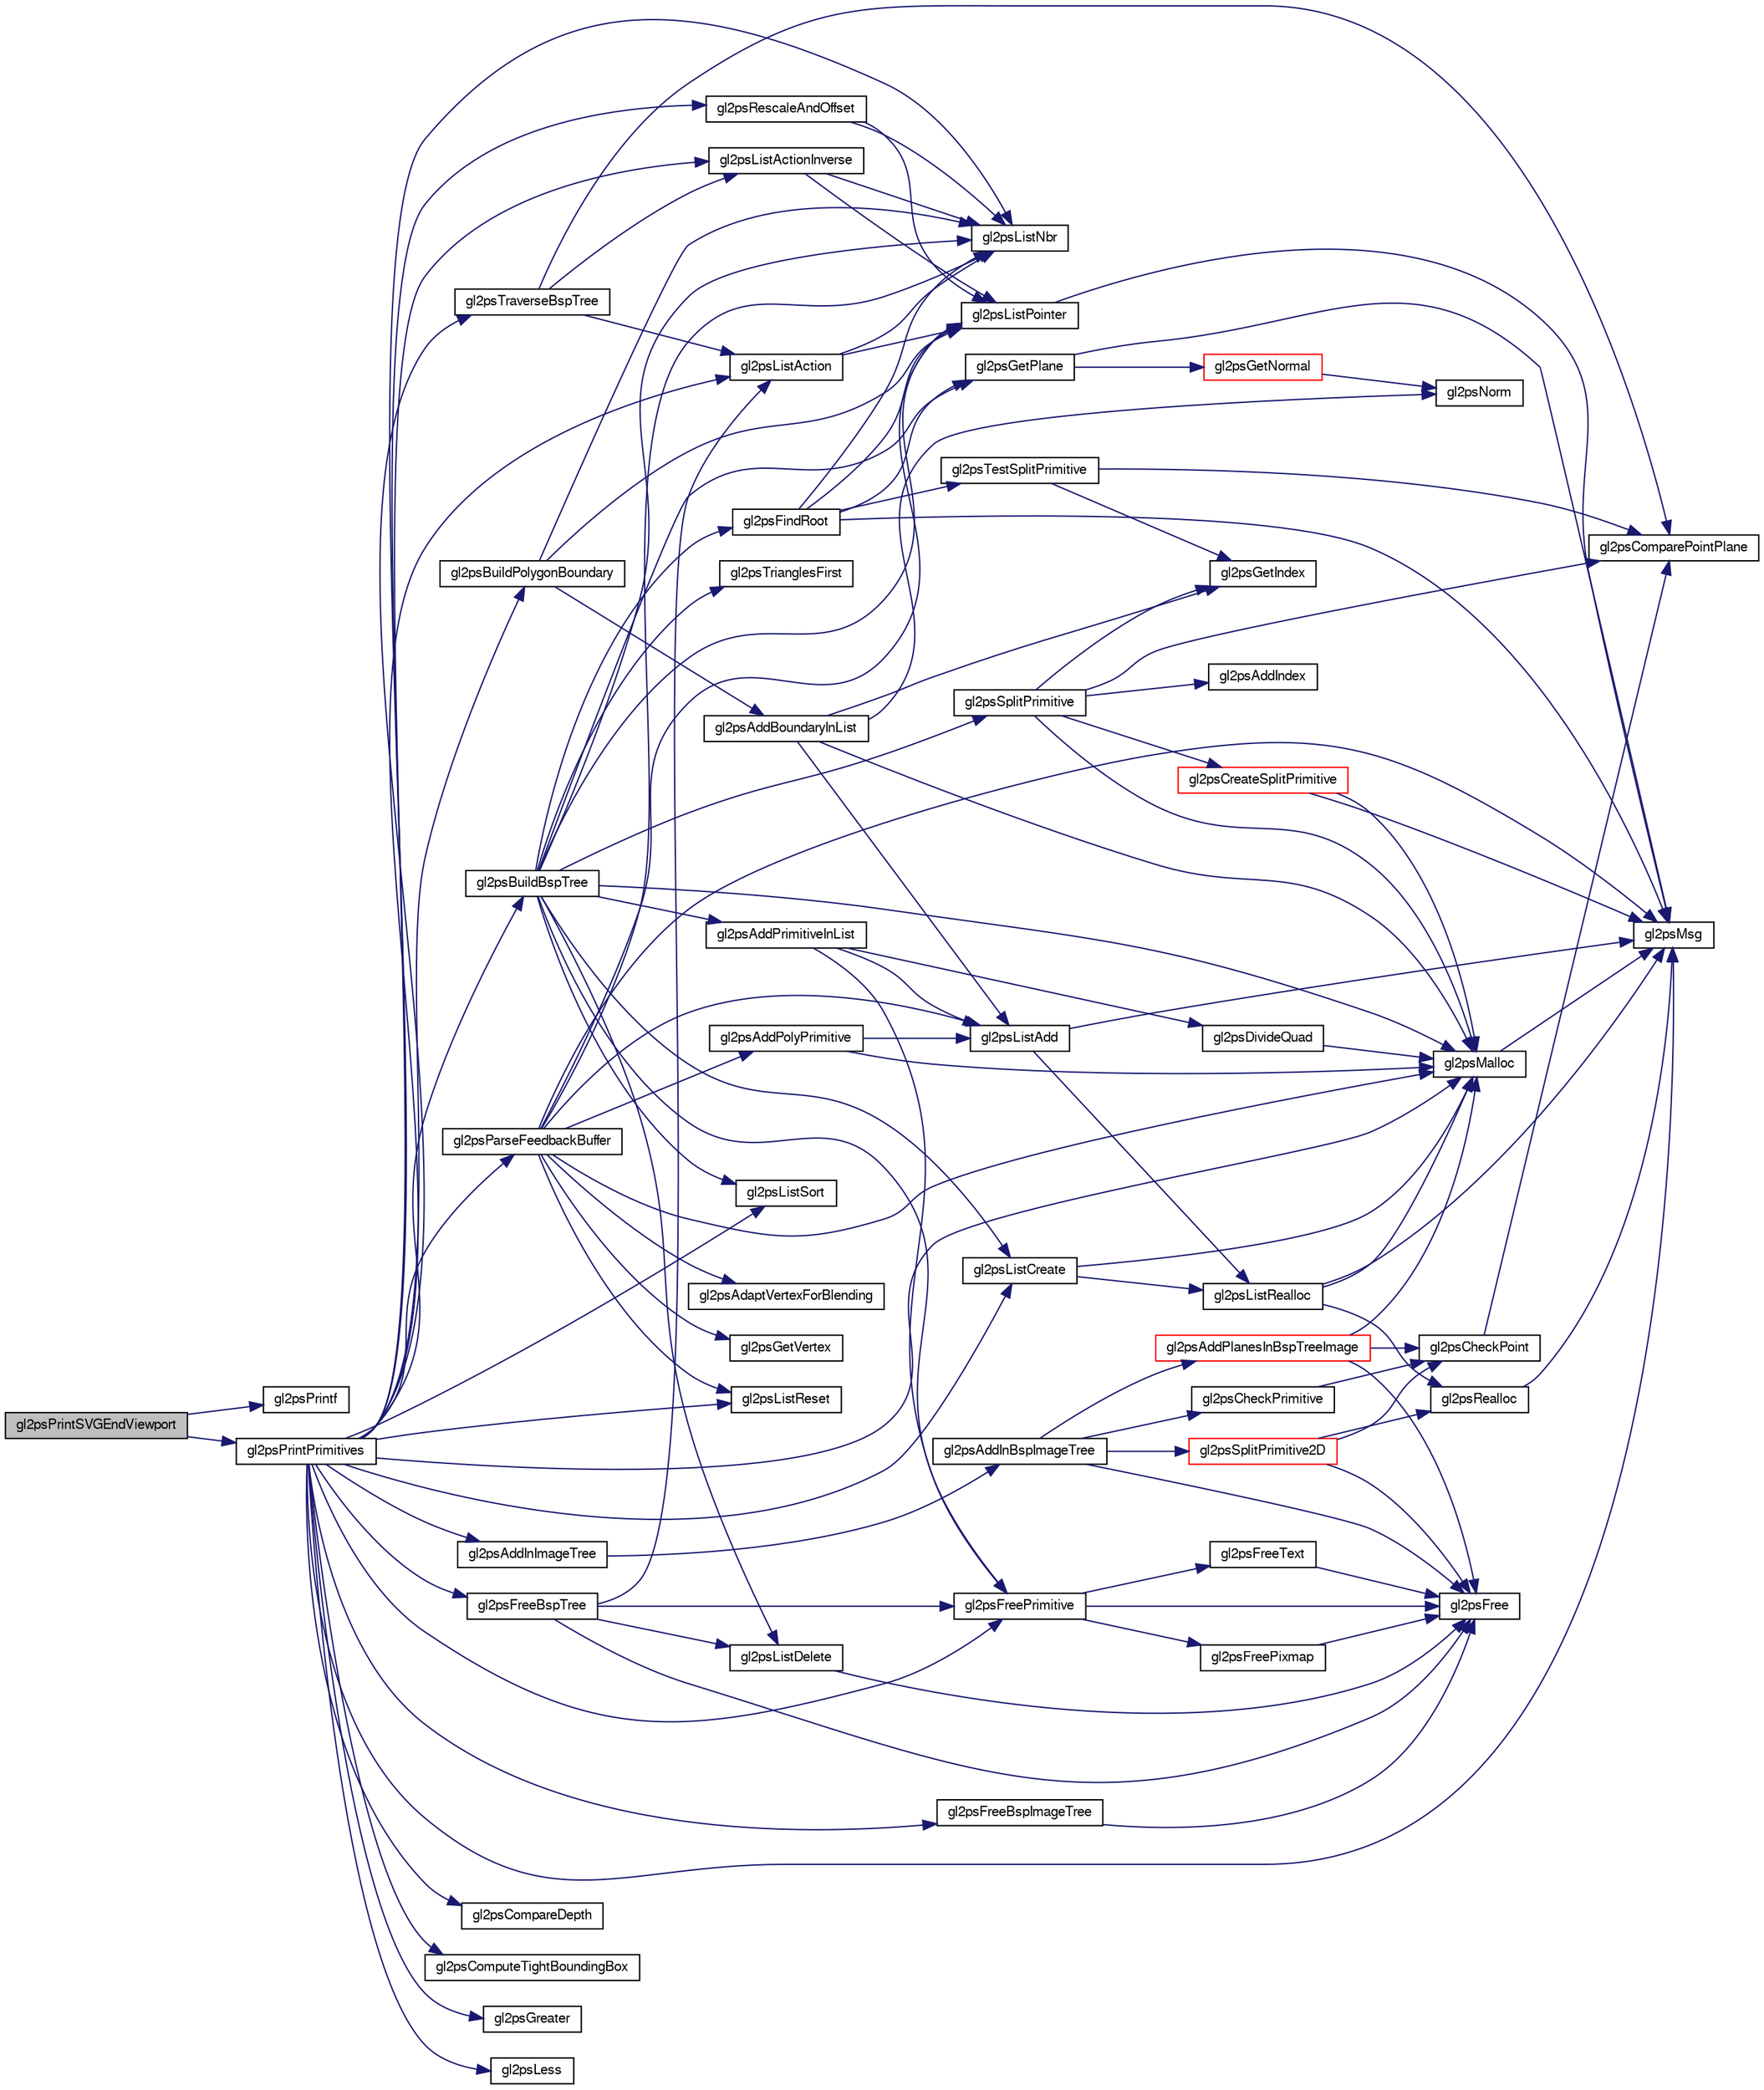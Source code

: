 digraph G
{
  edge [fontname="FreeSans",fontsize="10",labelfontname="FreeSans",labelfontsize="10"];
  node [fontname="FreeSans",fontsize="10",shape=record];
  rankdir="LR";
  Node1 [label="gl2psPrintSVGEndViewport",height=0.2,width=0.4,color="black", fillcolor="grey75", style="filled" fontcolor="black"];
  Node1 -> Node2 [color="midnightblue",fontsize="10",style="solid",fontname="FreeSans"];
  Node2 [label="gl2psPrintf",height=0.2,width=0.4,color="black", fillcolor="white", style="filled",URL="$gl2ps_8c.html#ac9f550ea1c4dfd5a1d89a75c80d5ba77"];
  Node1 -> Node3 [color="midnightblue",fontsize="10",style="solid",fontname="FreeSans"];
  Node3 [label="gl2psPrintPrimitives",height=0.2,width=0.4,color="black", fillcolor="white", style="filled",URL="$gl2ps_8c.html#a2a8f02c7a6eab001539f77b01f6d1941"];
  Node3 -> Node4 [color="midnightblue",fontsize="10",style="solid",fontname="FreeSans"];
  Node4 [label="gl2psAddInImageTree",height=0.2,width=0.4,color="black", fillcolor="white", style="filled",URL="$gl2ps_8c.html#ac922753ff2ccd48beec9c2376f271258"];
  Node4 -> Node5 [color="midnightblue",fontsize="10",style="solid",fontname="FreeSans"];
  Node5 [label="gl2psAddInBspImageTree",height=0.2,width=0.4,color="black", fillcolor="white", style="filled",URL="$gl2ps_8c.html#aa32bfee41ede700e6f4ddd3feed55cb7"];
  Node5 -> Node6 [color="midnightblue",fontsize="10",style="solid",fontname="FreeSans"];
  Node6 [label="gl2psAddPlanesInBspTreeImage",height=0.2,width=0.4,color="red", fillcolor="white", style="filled",URL="$gl2ps_8c.html#ab1064d859ab48e175347ec218c1a6da2"];
  Node6 -> Node7 [color="midnightblue",fontsize="10",style="solid",fontname="FreeSans"];
  Node7 [label="gl2psCheckPoint",height=0.2,width=0.4,color="black", fillcolor="white", style="filled",URL="$gl2ps_8c.html#a7597e03e230c3931ec83aed4c31af6e7"];
  Node7 -> Node8 [color="midnightblue",fontsize="10",style="solid",fontname="FreeSans"];
  Node8 [label="gl2psComparePointPlane",height=0.2,width=0.4,color="black", fillcolor="white", style="filled",URL="$gl2ps_8c.html#afb01acbb2a9493e62c981d63d079bbe4"];
  Node6 -> Node9 [color="midnightblue",fontsize="10",style="solid",fontname="FreeSans"];
  Node9 [label="gl2psFree",height=0.2,width=0.4,color="black", fillcolor="white", style="filled",URL="$gl2ps_8c.html#a9da21cb65c24c911efd2d82c988287bc"];
  Node6 -> Node10 [color="midnightblue",fontsize="10",style="solid",fontname="FreeSans"];
  Node10 [label="gl2psMalloc",height=0.2,width=0.4,color="black", fillcolor="white", style="filled",URL="$gl2ps_8c.html#ae8687abe691957a70d1b0456015e2a4f"];
  Node10 -> Node11 [color="midnightblue",fontsize="10",style="solid",fontname="FreeSans"];
  Node11 [label="gl2psMsg",height=0.2,width=0.4,color="black", fillcolor="white", style="filled",URL="$gl2ps_8c.html#ab2b05dc9c0ad9b295309ef903218908c"];
  Node5 -> Node12 [color="midnightblue",fontsize="10",style="solid",fontname="FreeSans"];
  Node12 [label="gl2psCheckPrimitive",height=0.2,width=0.4,color="black", fillcolor="white", style="filled",URL="$gl2ps_8c.html#a9209bdc608c6bf1973266e072465c7ba"];
  Node12 -> Node7 [color="midnightblue",fontsize="10",style="solid",fontname="FreeSans"];
  Node5 -> Node9 [color="midnightblue",fontsize="10",style="solid",fontname="FreeSans"];
  Node5 -> Node13 [color="midnightblue",fontsize="10",style="solid",fontname="FreeSans"];
  Node13 [label="gl2psSplitPrimitive2D",height=0.2,width=0.4,color="red", fillcolor="white", style="filled",URL="$gl2ps_8c.html#a27b55ebcdb7d29677eb7985e1cd437d4"];
  Node13 -> Node7 [color="midnightblue",fontsize="10",style="solid",fontname="FreeSans"];
  Node13 -> Node14 [color="midnightblue",fontsize="10",style="solid",fontname="FreeSans"];
  Node14 [label="gl2psRealloc",height=0.2,width=0.4,color="black", fillcolor="white", style="filled",URL="$gl2ps_8c.html#ad97a3884fd09ae984f539e0ebc59b9ed"];
  Node14 -> Node11 [color="midnightblue",fontsize="10",style="solid",fontname="FreeSans"];
  Node13 -> Node9 [color="midnightblue",fontsize="10",style="solid",fontname="FreeSans"];
  Node3 -> Node15 [color="midnightblue",fontsize="10",style="solid",fontname="FreeSans"];
  Node15 [label="gl2psBuildBspTree",height=0.2,width=0.4,color="black", fillcolor="white", style="filled",URL="$gl2ps_8c.html#a6d021d33e03c36bb2b662ce633913019"];
  Node15 -> Node16 [color="midnightblue",fontsize="10",style="solid",fontname="FreeSans"];
  Node16 [label="gl2psAddPrimitiveInList",height=0.2,width=0.4,color="black", fillcolor="white", style="filled",URL="$gl2ps_8c.html#a3822cd56d4103e478934e1d5d42d4ed5"];
  Node16 -> Node17 [color="midnightblue",fontsize="10",style="solid",fontname="FreeSans"];
  Node17 [label="gl2psDivideQuad",height=0.2,width=0.4,color="black", fillcolor="white", style="filled",URL="$gl2ps_8c.html#a19aeb49d886359842b68c5698fd174f4"];
  Node17 -> Node10 [color="midnightblue",fontsize="10",style="solid",fontname="FreeSans"];
  Node16 -> Node18 [color="midnightblue",fontsize="10",style="solid",fontname="FreeSans"];
  Node18 [label="gl2psFreePrimitive",height=0.2,width=0.4,color="black", fillcolor="white", style="filled",URL="$gl2ps_8c.html#a2e6682ec07dc244fd1ee99a07bbe0245"];
  Node18 -> Node9 [color="midnightblue",fontsize="10",style="solid",fontname="FreeSans"];
  Node18 -> Node19 [color="midnightblue",fontsize="10",style="solid",fontname="FreeSans"];
  Node19 [label="gl2psFreePixmap",height=0.2,width=0.4,color="black", fillcolor="white", style="filled",URL="$gl2ps_8c.html#a676a71038ca841eb8845224bd43b879f"];
  Node19 -> Node9 [color="midnightblue",fontsize="10",style="solid",fontname="FreeSans"];
  Node18 -> Node20 [color="midnightblue",fontsize="10",style="solid",fontname="FreeSans"];
  Node20 [label="gl2psFreeText",height=0.2,width=0.4,color="black", fillcolor="white", style="filled",URL="$gl2ps_8c.html#ad2d77be172e23794091201f555307cac"];
  Node20 -> Node9 [color="midnightblue",fontsize="10",style="solid",fontname="FreeSans"];
  Node16 -> Node21 [color="midnightblue",fontsize="10",style="solid",fontname="FreeSans"];
  Node21 [label="gl2psListAdd",height=0.2,width=0.4,color="black", fillcolor="white", style="filled",URL="$gl2ps_8c.html#ac6854212b14c712b8866abe23ff3e329"];
  Node21 -> Node22 [color="midnightblue",fontsize="10",style="solid",fontname="FreeSans"];
  Node22 [label="gl2psListRealloc",height=0.2,width=0.4,color="black", fillcolor="white", style="filled",URL="$gl2ps_8c.html#ad60529307a4f9f99386e892d4a0879ed"];
  Node22 -> Node10 [color="midnightblue",fontsize="10",style="solid",fontname="FreeSans"];
  Node22 -> Node11 [color="midnightblue",fontsize="10",style="solid",fontname="FreeSans"];
  Node22 -> Node14 [color="midnightblue",fontsize="10",style="solid",fontname="FreeSans"];
  Node21 -> Node11 [color="midnightblue",fontsize="10",style="solid",fontname="FreeSans"];
  Node15 -> Node23 [color="midnightblue",fontsize="10",style="solid",fontname="FreeSans"];
  Node23 [label="gl2psFindRoot",height=0.2,width=0.4,color="black", fillcolor="white", style="filled",URL="$gl2ps_8c.html#aa2270fe27da791f6d818ee4ad3f26ae1"];
  Node23 -> Node24 [color="midnightblue",fontsize="10",style="solid",fontname="FreeSans"];
  Node24 [label="gl2psGetPlane",height=0.2,width=0.4,color="black", fillcolor="white", style="filled",URL="$gl2ps_8c.html#a0759e8a0b318592fbf30d8dfb396da31"];
  Node24 -> Node25 [color="midnightblue",fontsize="10",style="solid",fontname="FreeSans"];
  Node25 [label="gl2psGetNormal",height=0.2,width=0.4,color="red", fillcolor="white", style="filled",URL="$gl2ps_8c.html#ae8ff064e9a2a6c0c561b2b0e2c04ad8d"];
  Node25 -> Node26 [color="midnightblue",fontsize="10",style="solid",fontname="FreeSans"];
  Node26 [label="gl2psNorm",height=0.2,width=0.4,color="black", fillcolor="white", style="filled",URL="$gl2ps_8c.html#a079f096474f22f8c9a4fb3475c9d2019"];
  Node24 -> Node11 [color="midnightblue",fontsize="10",style="solid",fontname="FreeSans"];
  Node23 -> Node27 [color="midnightblue",fontsize="10",style="solid",fontname="FreeSans"];
  Node27 [label="gl2psListNbr",height=0.2,width=0.4,color="black", fillcolor="white", style="filled",URL="$gl2ps_8c.html#a2465a92c54cf5b9492d2300086f522eb"];
  Node23 -> Node28 [color="midnightblue",fontsize="10",style="solid",fontname="FreeSans"];
  Node28 [label="gl2psListPointer",height=0.2,width=0.4,color="black", fillcolor="white", style="filled",URL="$gl2ps_8c.html#af67ad40f61fddd9b042081c96b1be98b"];
  Node28 -> Node11 [color="midnightblue",fontsize="10",style="solid",fontname="FreeSans"];
  Node23 -> Node11 [color="midnightblue",fontsize="10",style="solid",fontname="FreeSans"];
  Node23 -> Node29 [color="midnightblue",fontsize="10",style="solid",fontname="FreeSans"];
  Node29 [label="gl2psTestSplitPrimitive",height=0.2,width=0.4,color="black", fillcolor="white", style="filled",URL="$gl2ps_8c.html#ae6622f11ee2f7fdd7cad437e699f83c1"];
  Node29 -> Node8 [color="midnightblue",fontsize="10",style="solid",fontname="FreeSans"];
  Node29 -> Node30 [color="midnightblue",fontsize="10",style="solid",fontname="FreeSans"];
  Node30 [label="gl2psGetIndex",height=0.2,width=0.4,color="black", fillcolor="white", style="filled",URL="$gl2ps_8c.html#a326a914653875491d674f53aaa8be357"];
  Node15 -> Node18 [color="midnightblue",fontsize="10",style="solid",fontname="FreeSans"];
  Node15 -> Node24 [color="midnightblue",fontsize="10",style="solid",fontname="FreeSans"];
  Node15 -> Node31 [color="midnightblue",fontsize="10",style="solid",fontname="FreeSans"];
  Node31 [label="gl2psListCreate",height=0.2,width=0.4,color="black", fillcolor="white", style="filled",URL="$gl2ps_8c.html#ab361e8cdc565ddf47117405c7a3923fb"];
  Node31 -> Node22 [color="midnightblue",fontsize="10",style="solid",fontname="FreeSans"];
  Node31 -> Node10 [color="midnightblue",fontsize="10",style="solid",fontname="FreeSans"];
  Node15 -> Node32 [color="midnightblue",fontsize="10",style="solid",fontname="FreeSans"];
  Node32 [label="gl2psListDelete",height=0.2,width=0.4,color="black", fillcolor="white", style="filled",URL="$gl2ps_8c.html#a68be16bf8eebaacde59eac878cd23f33"];
  Node32 -> Node9 [color="midnightblue",fontsize="10",style="solid",fontname="FreeSans"];
  Node15 -> Node27 [color="midnightblue",fontsize="10",style="solid",fontname="FreeSans"];
  Node15 -> Node28 [color="midnightblue",fontsize="10",style="solid",fontname="FreeSans"];
  Node15 -> Node33 [color="midnightblue",fontsize="10",style="solid",fontname="FreeSans"];
  Node33 [label="gl2psListSort",height=0.2,width=0.4,color="black", fillcolor="white", style="filled",URL="$gl2ps_8c.html#a026b19175df092eeef2e9573815f0953"];
  Node15 -> Node10 [color="midnightblue",fontsize="10",style="solid",fontname="FreeSans"];
  Node15 -> Node34 [color="midnightblue",fontsize="10",style="solid",fontname="FreeSans"];
  Node34 [label="gl2psSplitPrimitive",height=0.2,width=0.4,color="black", fillcolor="white", style="filled",URL="$gl2ps_8c.html#a2f3ca806a66e2e9cd31e12b1a0b60eda"];
  Node34 -> Node8 [color="midnightblue",fontsize="10",style="solid",fontname="FreeSans"];
  Node34 -> Node30 [color="midnightblue",fontsize="10",style="solid",fontname="FreeSans"];
  Node34 -> Node35 [color="midnightblue",fontsize="10",style="solid",fontname="FreeSans"];
  Node35 [label="gl2psAddIndex",height=0.2,width=0.4,color="black", fillcolor="white", style="filled",URL="$gl2ps_8c.html#a3b89bd2881318d6ecf81141434ef1907"];
  Node34 -> Node10 [color="midnightblue",fontsize="10",style="solid",fontname="FreeSans"];
  Node34 -> Node36 [color="midnightblue",fontsize="10",style="solid",fontname="FreeSans"];
  Node36 [label="gl2psCreateSplitPrimitive",height=0.2,width=0.4,color="red", fillcolor="white", style="filled",URL="$gl2ps_8c.html#ae0c8d6892060b9a81944f0e0f7d3ab23"];
  Node36 -> Node10 [color="midnightblue",fontsize="10",style="solid",fontname="FreeSans"];
  Node36 -> Node11 [color="midnightblue",fontsize="10",style="solid",fontname="FreeSans"];
  Node15 -> Node37 [color="midnightblue",fontsize="10",style="solid",fontname="FreeSans"];
  Node37 [label="gl2psTrianglesFirst",height=0.2,width=0.4,color="black", fillcolor="white", style="filled",URL="$gl2ps_8c.html#a900a108215d84abf759dbcd3737bb0f6"];
  Node3 -> Node38 [color="midnightblue",fontsize="10",style="solid",fontname="FreeSans"];
  Node38 [label="gl2psBuildPolygonBoundary",height=0.2,width=0.4,color="black", fillcolor="white", style="filled",URL="$gl2ps_8c.html#a91a7c9e544fedaedc2fe8352cb1914e9"];
  Node38 -> Node39 [color="midnightblue",fontsize="10",style="solid",fontname="FreeSans"];
  Node39 [label="gl2psAddBoundaryInList",height=0.2,width=0.4,color="black", fillcolor="white", style="filled",URL="$gl2ps_8c.html#aafaebf51a9a4b0e596ad4d0dc6e7019f"];
  Node39 -> Node30 [color="midnightblue",fontsize="10",style="solid",fontname="FreeSans"];
  Node39 -> Node21 [color="midnightblue",fontsize="10",style="solid",fontname="FreeSans"];
  Node39 -> Node10 [color="midnightblue",fontsize="10",style="solid",fontname="FreeSans"];
  Node39 -> Node26 [color="midnightblue",fontsize="10",style="solid",fontname="FreeSans"];
  Node38 -> Node27 [color="midnightblue",fontsize="10",style="solid",fontname="FreeSans"];
  Node38 -> Node28 [color="midnightblue",fontsize="10",style="solid",fontname="FreeSans"];
  Node3 -> Node40 [color="midnightblue",fontsize="10",style="solid",fontname="FreeSans"];
  Node40 [label="gl2psCompareDepth",height=0.2,width=0.4,color="black", fillcolor="white", style="filled",URL="$gl2ps_8c.html#a4e6a4b2daad6822b388b86c723807022"];
  Node3 -> Node41 [color="midnightblue",fontsize="10",style="solid",fontname="FreeSans"];
  Node41 [label="gl2psComputeTightBoundingBox",height=0.2,width=0.4,color="black", fillcolor="white", style="filled",URL="$gl2ps_8c.html#a6c08990728b10077d0920f86e8f563c0"];
  Node3 -> Node42 [color="midnightblue",fontsize="10",style="solid",fontname="FreeSans"];
  Node42 [label="gl2psFreeBspImageTree",height=0.2,width=0.4,color="black", fillcolor="white", style="filled",URL="$gl2ps_8c.html#a3c2f4f57c2cb6188fa629b7c8ea7375f"];
  Node42 -> Node9 [color="midnightblue",fontsize="10",style="solid",fontname="FreeSans"];
  Node3 -> Node43 [color="midnightblue",fontsize="10",style="solid",fontname="FreeSans"];
  Node43 [label="gl2psFreeBspTree",height=0.2,width=0.4,color="black", fillcolor="white", style="filled",URL="$gl2ps_8c.html#a93a3c64ab419a0b3d0babf1ddc1a9bdd"];
  Node43 -> Node9 [color="midnightblue",fontsize="10",style="solid",fontname="FreeSans"];
  Node43 -> Node18 [color="midnightblue",fontsize="10",style="solid",fontname="FreeSans"];
  Node43 -> Node44 [color="midnightblue",fontsize="10",style="solid",fontname="FreeSans"];
  Node44 [label="gl2psListAction",height=0.2,width=0.4,color="black", fillcolor="white", style="filled",URL="$gl2ps_8c.html#aa3a5289709697297ed880250e717b4d6"];
  Node44 -> Node27 [color="midnightblue",fontsize="10",style="solid",fontname="FreeSans"];
  Node44 -> Node28 [color="midnightblue",fontsize="10",style="solid",fontname="FreeSans"];
  Node43 -> Node32 [color="midnightblue",fontsize="10",style="solid",fontname="FreeSans"];
  Node3 -> Node18 [color="midnightblue",fontsize="10",style="solid",fontname="FreeSans"];
  Node3 -> Node45 [color="midnightblue",fontsize="10",style="solid",fontname="FreeSans"];
  Node45 [label="gl2psGreater",height=0.2,width=0.4,color="black", fillcolor="white", style="filled",URL="$gl2ps_8c.html#a4c6e845c094b24df817b6e53c627f587"];
  Node3 -> Node46 [color="midnightblue",fontsize="10",style="solid",fontname="FreeSans"];
  Node46 [label="gl2psLess",height=0.2,width=0.4,color="black", fillcolor="white", style="filled",URL="$gl2ps_8c.html#a73e893c37bbb30c73f3310bc13c051a3"];
  Node3 -> Node44 [color="midnightblue",fontsize="10",style="solid",fontname="FreeSans"];
  Node3 -> Node47 [color="midnightblue",fontsize="10",style="solid",fontname="FreeSans"];
  Node47 [label="gl2psListActionInverse",height=0.2,width=0.4,color="black", fillcolor="white", style="filled",URL="$gl2ps_8c.html#ae02a605fa2013b5fa1ae66a5bd1f6665"];
  Node47 -> Node27 [color="midnightblue",fontsize="10",style="solid",fontname="FreeSans"];
  Node47 -> Node28 [color="midnightblue",fontsize="10",style="solid",fontname="FreeSans"];
  Node3 -> Node31 [color="midnightblue",fontsize="10",style="solid",fontname="FreeSans"];
  Node3 -> Node27 [color="midnightblue",fontsize="10",style="solid",fontname="FreeSans"];
  Node3 -> Node48 [color="midnightblue",fontsize="10",style="solid",fontname="FreeSans"];
  Node48 [label="gl2psListReset",height=0.2,width=0.4,color="black", fillcolor="white", style="filled",URL="$gl2ps_8c.html#af18920ab626a240eeea7eff070706fe7"];
  Node3 -> Node33 [color="midnightblue",fontsize="10",style="solid",fontname="FreeSans"];
  Node3 -> Node10 [color="midnightblue",fontsize="10",style="solid",fontname="FreeSans"];
  Node3 -> Node11 [color="midnightblue",fontsize="10",style="solid",fontname="FreeSans"];
  Node3 -> Node49 [color="midnightblue",fontsize="10",style="solid",fontname="FreeSans"];
  Node49 [label="gl2psParseFeedbackBuffer",height=0.2,width=0.4,color="black", fillcolor="white", style="filled",URL="$gl2ps_8c.html#aec88075909ff34e16c56bf6c05c33b67"];
  Node49 -> Node50 [color="midnightblue",fontsize="10",style="solid",fontname="FreeSans"];
  Node50 [label="gl2psAdaptVertexForBlending",height=0.2,width=0.4,color="black", fillcolor="white", style="filled",URL="$gl2ps_8c.html#a390a2c3b1277a311c3e8809c50a85136"];
  Node49 -> Node51 [color="midnightblue",fontsize="10",style="solid",fontname="FreeSans"];
  Node51 [label="gl2psAddPolyPrimitive",height=0.2,width=0.4,color="black", fillcolor="white", style="filled",URL="$gl2ps_8c.html#a9f3831913473ab9758aba08c62e4a420"];
  Node51 -> Node21 [color="midnightblue",fontsize="10",style="solid",fontname="FreeSans"];
  Node51 -> Node10 [color="midnightblue",fontsize="10",style="solid",fontname="FreeSans"];
  Node49 -> Node52 [color="midnightblue",fontsize="10",style="solid",fontname="FreeSans"];
  Node52 [label="gl2psGetVertex",height=0.2,width=0.4,color="black", fillcolor="white", style="filled",URL="$gl2ps_8c.html#a74986b47e282685f848dee98c59569fc"];
  Node49 -> Node21 [color="midnightblue",fontsize="10",style="solid",fontname="FreeSans"];
  Node49 -> Node27 [color="midnightblue",fontsize="10",style="solid",fontname="FreeSans"];
  Node49 -> Node28 [color="midnightblue",fontsize="10",style="solid",fontname="FreeSans"];
  Node49 -> Node48 [color="midnightblue",fontsize="10",style="solid",fontname="FreeSans"];
  Node49 -> Node10 [color="midnightblue",fontsize="10",style="solid",fontname="FreeSans"];
  Node49 -> Node11 [color="midnightblue",fontsize="10",style="solid",fontname="FreeSans"];
  Node3 -> Node53 [color="midnightblue",fontsize="10",style="solid",fontname="FreeSans"];
  Node53 [label="gl2psRescaleAndOffset",height=0.2,width=0.4,color="black", fillcolor="white", style="filled",URL="$gl2ps_8c.html#a8aa2a6e69eb7a4846f83706c25b313cc"];
  Node53 -> Node27 [color="midnightblue",fontsize="10",style="solid",fontname="FreeSans"];
  Node53 -> Node28 [color="midnightblue",fontsize="10",style="solid",fontname="FreeSans"];
  Node3 -> Node54 [color="midnightblue",fontsize="10",style="solid",fontname="FreeSans"];
  Node54 [label="gl2psTraverseBspTree",height=0.2,width=0.4,color="black", fillcolor="white", style="filled",URL="$gl2ps_8c.html#a5f67fc7db4d0c77a098286dc232222e1"];
  Node54 -> Node8 [color="midnightblue",fontsize="10",style="solid",fontname="FreeSans"];
  Node54 -> Node47 [color="midnightblue",fontsize="10",style="solid",fontname="FreeSans"];
  Node54 -> Node44 [color="midnightblue",fontsize="10",style="solid",fontname="FreeSans"];
}
